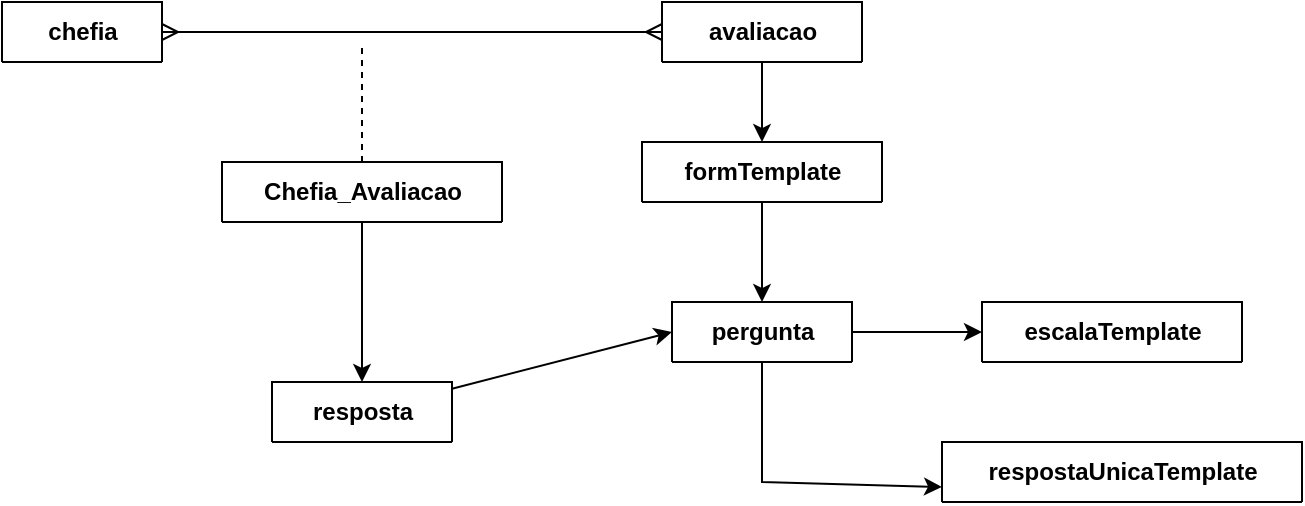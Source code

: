 <mxfile version="22.0.8" type="device">
  <diagram name="Página-1" id="l0MaO6-zE0X1qwOn6DyA">
    <mxGraphModel dx="2954" dy="1120" grid="1" gridSize="10" guides="1" tooltips="1" connect="1" arrows="1" fold="1" page="1" pageScale="1" pageWidth="827" pageHeight="1169" math="0" shadow="0">
      <root>
        <mxCell id="0" />
        <mxCell id="1" parent="0" />
        <mxCell id="XFgF9IN6A8LPwSM0cQhK-30" style="edgeStyle=orthogonalEdgeStyle;rounded=0;orthogonalLoop=1;jettySize=auto;html=1;exitX=1;exitY=0.5;exitDx=0;exitDy=0;entryX=0;entryY=0.5;entryDx=0;entryDy=0;endArrow=ERmany;endFill=0;startArrow=ERmany;startFill=0;" edge="1" parent="1" source="XFgF9IN6A8LPwSM0cQhK-1" target="XFgF9IN6A8LPwSM0cQhK-14">
          <mxGeometry relative="1" as="geometry" />
        </mxCell>
        <mxCell id="XFgF9IN6A8LPwSM0cQhK-1" value="chefia" style="shape=table;startSize=30;container=1;collapsible=1;childLayout=tableLayout;fixedRows=1;rowLines=0;fontStyle=1;align=center;resizeLast=1;html=1;" vertex="1" collapsed="1" parent="1">
          <mxGeometry x="160" y="60" width="80" height="30" as="geometry">
            <mxRectangle x="160" y="60" width="180" height="90" as="alternateBounds" />
          </mxGeometry>
        </mxCell>
        <mxCell id="XFgF9IN6A8LPwSM0cQhK-2" value="" style="shape=tableRow;horizontal=0;startSize=0;swimlaneHead=0;swimlaneBody=0;fillColor=none;collapsible=0;dropTarget=0;points=[[0,0.5],[1,0.5]];portConstraint=eastwest;top=0;left=0;right=0;bottom=1;" vertex="1" parent="XFgF9IN6A8LPwSM0cQhK-1">
          <mxGeometry y="30" width="180" height="30" as="geometry" />
        </mxCell>
        <mxCell id="XFgF9IN6A8LPwSM0cQhK-3" value="PK" style="shape=partialRectangle;connectable=0;fillColor=none;top=0;left=0;bottom=0;right=0;fontStyle=1;overflow=hidden;whiteSpace=wrap;html=1;" vertex="1" parent="XFgF9IN6A8LPwSM0cQhK-2">
          <mxGeometry width="30" height="30" as="geometry">
            <mxRectangle width="30" height="30" as="alternateBounds" />
          </mxGeometry>
        </mxCell>
        <mxCell id="XFgF9IN6A8LPwSM0cQhK-4" value="chefiaId" style="shape=partialRectangle;connectable=0;fillColor=none;top=0;left=0;bottom=0;right=0;align=left;spacingLeft=6;fontStyle=5;overflow=hidden;whiteSpace=wrap;html=1;" vertex="1" parent="XFgF9IN6A8LPwSM0cQhK-2">
          <mxGeometry x="30" width="150" height="30" as="geometry">
            <mxRectangle width="150" height="30" as="alternateBounds" />
          </mxGeometry>
        </mxCell>
        <mxCell id="XFgF9IN6A8LPwSM0cQhK-5" value="" style="shape=tableRow;horizontal=0;startSize=0;swimlaneHead=0;swimlaneBody=0;fillColor=none;collapsible=0;dropTarget=0;points=[[0,0.5],[1,0.5]];portConstraint=eastwest;top=0;left=0;right=0;bottom=0;" vertex="1" parent="XFgF9IN6A8LPwSM0cQhK-1">
          <mxGeometry y="60" width="180" height="30" as="geometry" />
        </mxCell>
        <mxCell id="XFgF9IN6A8LPwSM0cQhK-6" value="" style="shape=partialRectangle;connectable=0;fillColor=none;top=0;left=0;bottom=0;right=0;editable=1;overflow=hidden;whiteSpace=wrap;html=1;" vertex="1" parent="XFgF9IN6A8LPwSM0cQhK-5">
          <mxGeometry width="30" height="30" as="geometry">
            <mxRectangle width="30" height="30" as="alternateBounds" />
          </mxGeometry>
        </mxCell>
        <mxCell id="XFgF9IN6A8LPwSM0cQhK-7" value="titulo" style="shape=partialRectangle;connectable=0;fillColor=none;top=0;left=0;bottom=0;right=0;align=left;spacingLeft=6;overflow=hidden;whiteSpace=wrap;html=1;" vertex="1" parent="XFgF9IN6A8LPwSM0cQhK-5">
          <mxGeometry x="30" width="150" height="30" as="geometry">
            <mxRectangle width="150" height="30" as="alternateBounds" />
          </mxGeometry>
        </mxCell>
        <mxCell id="XFgF9IN6A8LPwSM0cQhK-234" style="edgeStyle=none;rounded=0;orthogonalLoop=1;jettySize=auto;html=1;entryX=0.5;entryY=0;entryDx=0;entryDy=0;" edge="1" parent="1" source="XFgF9IN6A8LPwSM0cQhK-14" target="XFgF9IN6A8LPwSM0cQhK-93">
          <mxGeometry relative="1" as="geometry" />
        </mxCell>
        <mxCell id="XFgF9IN6A8LPwSM0cQhK-14" value="avaliacao" style="shape=table;startSize=30;container=1;collapsible=1;childLayout=tableLayout;fixedRows=1;rowLines=0;fontStyle=1;align=center;resizeLast=1;html=1;" vertex="1" collapsed="1" parent="1">
          <mxGeometry x="490" y="60" width="100" height="30" as="geometry">
            <mxRectangle x="450" y="60" width="180" height="180" as="alternateBounds" />
          </mxGeometry>
        </mxCell>
        <mxCell id="XFgF9IN6A8LPwSM0cQhK-15" value="" style="shape=tableRow;horizontal=0;startSize=0;swimlaneHead=0;swimlaneBody=0;fillColor=none;collapsible=0;dropTarget=0;points=[[0,0.5],[1,0.5]];portConstraint=eastwest;top=0;left=0;right=0;bottom=1;" vertex="1" parent="XFgF9IN6A8LPwSM0cQhK-14">
          <mxGeometry y="30" width="180" height="30" as="geometry" />
        </mxCell>
        <mxCell id="XFgF9IN6A8LPwSM0cQhK-16" value="PK" style="shape=partialRectangle;connectable=0;fillColor=none;top=0;left=0;bottom=0;right=0;fontStyle=1;overflow=hidden;whiteSpace=wrap;html=1;" vertex="1" parent="XFgF9IN6A8LPwSM0cQhK-15">
          <mxGeometry width="30" height="30" as="geometry">
            <mxRectangle width="30" height="30" as="alternateBounds" />
          </mxGeometry>
        </mxCell>
        <mxCell id="XFgF9IN6A8LPwSM0cQhK-17" value="avaliacaoId" style="shape=partialRectangle;connectable=0;fillColor=none;top=0;left=0;bottom=0;right=0;align=left;spacingLeft=6;fontStyle=5;overflow=hidden;whiteSpace=wrap;html=1;" vertex="1" parent="XFgF9IN6A8LPwSM0cQhK-15">
          <mxGeometry x="30" width="150" height="30" as="geometry">
            <mxRectangle width="150" height="30" as="alternateBounds" />
          </mxGeometry>
        </mxCell>
        <mxCell id="XFgF9IN6A8LPwSM0cQhK-27" value="" style="shape=tableRow;horizontal=0;startSize=0;swimlaneHead=0;swimlaneBody=0;fillColor=none;collapsible=0;dropTarget=0;points=[[0,0.5],[1,0.5]];portConstraint=eastwest;top=0;left=0;right=0;bottom=0;" vertex="1" parent="XFgF9IN6A8LPwSM0cQhK-14">
          <mxGeometry y="60" width="180" height="30" as="geometry" />
        </mxCell>
        <mxCell id="XFgF9IN6A8LPwSM0cQhK-28" value="FK" style="shape=partialRectangle;connectable=0;fillColor=none;top=0;left=0;bottom=0;right=0;fontStyle=0;overflow=hidden;whiteSpace=wrap;html=1;" vertex="1" parent="XFgF9IN6A8LPwSM0cQhK-27">
          <mxGeometry width="30" height="30" as="geometry">
            <mxRectangle width="30" height="30" as="alternateBounds" />
          </mxGeometry>
        </mxCell>
        <mxCell id="XFgF9IN6A8LPwSM0cQhK-29" value="templateId" style="shape=partialRectangle;connectable=0;fillColor=none;top=0;left=0;bottom=0;right=0;align=left;spacingLeft=6;fontStyle=0;overflow=hidden;whiteSpace=wrap;html=1;" vertex="1" parent="XFgF9IN6A8LPwSM0cQhK-27">
          <mxGeometry x="30" width="150" height="30" as="geometry">
            <mxRectangle width="150" height="30" as="alternateBounds" />
          </mxGeometry>
        </mxCell>
        <mxCell id="XFgF9IN6A8LPwSM0cQhK-90" value="" style="shape=tableRow;horizontal=0;startSize=0;swimlaneHead=0;swimlaneBody=0;fillColor=none;collapsible=0;dropTarget=0;points=[[0,0.5],[1,0.5]];portConstraint=eastwest;top=0;left=0;right=0;bottom=0;" vertex="1" parent="XFgF9IN6A8LPwSM0cQhK-14">
          <mxGeometry y="90" width="180" height="30" as="geometry" />
        </mxCell>
        <mxCell id="XFgF9IN6A8LPwSM0cQhK-91" value="FK" style="shape=partialRectangle;connectable=0;fillColor=none;top=0;left=0;bottom=0;right=0;fontStyle=0;overflow=hidden;whiteSpace=wrap;html=1;" vertex="1" parent="XFgF9IN6A8LPwSM0cQhK-90">
          <mxGeometry width="30" height="30" as="geometry">
            <mxRectangle width="30" height="30" as="alternateBounds" />
          </mxGeometry>
        </mxCell>
        <mxCell id="XFgF9IN6A8LPwSM0cQhK-92" value="chefiaId" style="shape=partialRectangle;connectable=0;fillColor=none;top=0;left=0;bottom=0;right=0;align=left;spacingLeft=6;fontStyle=0;overflow=hidden;whiteSpace=wrap;html=1;" vertex="1" parent="XFgF9IN6A8LPwSM0cQhK-90">
          <mxGeometry x="30" width="150" height="30" as="geometry">
            <mxRectangle width="150" height="30" as="alternateBounds" />
          </mxGeometry>
        </mxCell>
        <mxCell id="XFgF9IN6A8LPwSM0cQhK-21" value="" style="shape=tableRow;horizontal=0;startSize=0;swimlaneHead=0;swimlaneBody=0;fillColor=none;collapsible=0;dropTarget=0;points=[[0,0.5],[1,0.5]];portConstraint=eastwest;top=0;left=0;right=0;bottom=0;" vertex="1" parent="XFgF9IN6A8LPwSM0cQhK-14">
          <mxGeometry y="120" width="180" height="30" as="geometry" />
        </mxCell>
        <mxCell id="XFgF9IN6A8LPwSM0cQhK-22" value="" style="shape=partialRectangle;connectable=0;fillColor=none;top=0;left=0;bottom=0;right=0;editable=1;overflow=hidden;whiteSpace=wrap;html=1;" vertex="1" parent="XFgF9IN6A8LPwSM0cQhK-21">
          <mxGeometry width="30" height="30" as="geometry">
            <mxRectangle width="30" height="30" as="alternateBounds" />
          </mxGeometry>
        </mxCell>
        <mxCell id="XFgF9IN6A8LPwSM0cQhK-23" value="data_inicio (null)" style="shape=partialRectangle;connectable=0;fillColor=none;top=0;left=0;bottom=0;right=0;align=left;spacingLeft=6;overflow=hidden;whiteSpace=wrap;html=1;" vertex="1" parent="XFgF9IN6A8LPwSM0cQhK-21">
          <mxGeometry x="30" width="150" height="30" as="geometry">
            <mxRectangle width="150" height="30" as="alternateBounds" />
          </mxGeometry>
        </mxCell>
        <mxCell id="XFgF9IN6A8LPwSM0cQhK-24" value="" style="shape=tableRow;horizontal=0;startSize=0;swimlaneHead=0;swimlaneBody=0;fillColor=none;collapsible=0;dropTarget=0;points=[[0,0.5],[1,0.5]];portConstraint=eastwest;top=0;left=0;right=0;bottom=0;" vertex="1" parent="XFgF9IN6A8LPwSM0cQhK-14">
          <mxGeometry y="150" width="180" height="30" as="geometry" />
        </mxCell>
        <mxCell id="XFgF9IN6A8LPwSM0cQhK-25" value="" style="shape=partialRectangle;connectable=0;fillColor=none;top=0;left=0;bottom=0;right=0;editable=1;overflow=hidden;whiteSpace=wrap;html=1;" vertex="1" parent="XFgF9IN6A8LPwSM0cQhK-24">
          <mxGeometry width="30" height="30" as="geometry">
            <mxRectangle width="30" height="30" as="alternateBounds" />
          </mxGeometry>
        </mxCell>
        <mxCell id="XFgF9IN6A8LPwSM0cQhK-26" value="data_fim (null)" style="shape=partialRectangle;connectable=0;fillColor=none;top=0;left=0;bottom=0;right=0;align=left;spacingLeft=6;overflow=hidden;whiteSpace=wrap;html=1;" vertex="1" parent="XFgF9IN6A8LPwSM0cQhK-24">
          <mxGeometry x="30" width="150" height="30" as="geometry">
            <mxRectangle width="150" height="30" as="alternateBounds" />
          </mxGeometry>
        </mxCell>
        <mxCell id="XFgF9IN6A8LPwSM0cQhK-236" style="edgeStyle=none;rounded=0;orthogonalLoop=1;jettySize=auto;html=1;entryX=0;entryY=0.5;entryDx=0;entryDy=0;" edge="1" parent="1" source="XFgF9IN6A8LPwSM0cQhK-60" target="XFgF9IN6A8LPwSM0cQhK-74">
          <mxGeometry relative="1" as="geometry" />
        </mxCell>
        <mxCell id="XFgF9IN6A8LPwSM0cQhK-60" value="resposta" style="shape=table;startSize=30;container=1;collapsible=1;childLayout=tableLayout;fixedRows=1;rowLines=0;fontStyle=1;align=center;resizeLast=1;html=1;" vertex="1" collapsed="1" parent="1">
          <mxGeometry x="295" y="250" width="90" height="30" as="geometry">
            <mxRectangle x="295" y="250" width="180" height="210" as="alternateBounds" />
          </mxGeometry>
        </mxCell>
        <mxCell id="XFgF9IN6A8LPwSM0cQhK-61" value="" style="shape=tableRow;horizontal=0;startSize=0;swimlaneHead=0;swimlaneBody=0;fillColor=none;collapsible=0;dropTarget=0;points=[[0,0.5],[1,0.5]];portConstraint=eastwest;top=0;left=0;right=0;bottom=1;" vertex="1" parent="XFgF9IN6A8LPwSM0cQhK-60">
          <mxGeometry y="30" width="180" height="30" as="geometry" />
        </mxCell>
        <mxCell id="XFgF9IN6A8LPwSM0cQhK-62" value="PK" style="shape=partialRectangle;connectable=0;fillColor=none;top=0;left=0;bottom=0;right=0;fontStyle=1;overflow=hidden;whiteSpace=wrap;html=1;" vertex="1" parent="XFgF9IN6A8LPwSM0cQhK-61">
          <mxGeometry width="30" height="30" as="geometry">
            <mxRectangle width="30" height="30" as="alternateBounds" />
          </mxGeometry>
        </mxCell>
        <mxCell id="XFgF9IN6A8LPwSM0cQhK-63" value="respostaId" style="shape=partialRectangle;connectable=0;fillColor=none;top=0;left=0;bottom=0;right=0;align=left;spacingLeft=6;fontStyle=5;overflow=hidden;whiteSpace=wrap;html=1;" vertex="1" parent="XFgF9IN6A8LPwSM0cQhK-61">
          <mxGeometry x="30" width="150" height="30" as="geometry">
            <mxRectangle width="150" height="30" as="alternateBounds" />
          </mxGeometry>
        </mxCell>
        <mxCell id="XFgF9IN6A8LPwSM0cQhK-64" value="" style="shape=tableRow;horizontal=0;startSize=0;swimlaneHead=0;swimlaneBody=0;fillColor=none;collapsible=0;dropTarget=0;points=[[0,0.5],[1,0.5]];portConstraint=eastwest;top=0;left=0;right=0;bottom=0;" vertex="1" parent="XFgF9IN6A8LPwSM0cQhK-60">
          <mxGeometry y="60" width="180" height="30" as="geometry" />
        </mxCell>
        <mxCell id="XFgF9IN6A8LPwSM0cQhK-65" value="" style="shape=partialRectangle;connectable=0;fillColor=none;top=0;left=0;bottom=0;right=0;editable=1;overflow=hidden;whiteSpace=wrap;html=1;" vertex="1" parent="XFgF9IN6A8LPwSM0cQhK-64">
          <mxGeometry width="30" height="30" as="geometry">
            <mxRectangle width="30" height="30" as="alternateBounds" />
          </mxGeometry>
        </mxCell>
        <mxCell id="XFgF9IN6A8LPwSM0cQhK-66" value="perguntaId" style="shape=partialRectangle;connectable=0;fillColor=none;top=0;left=0;bottom=0;right=0;align=left;spacingLeft=6;overflow=hidden;whiteSpace=wrap;html=1;" vertex="1" parent="XFgF9IN6A8LPwSM0cQhK-64">
          <mxGeometry x="30" width="150" height="30" as="geometry">
            <mxRectangle width="150" height="30" as="alternateBounds" />
          </mxGeometry>
        </mxCell>
        <mxCell id="XFgF9IN6A8LPwSM0cQhK-67" value="" style="shape=tableRow;horizontal=0;startSize=0;swimlaneHead=0;swimlaneBody=0;fillColor=none;collapsible=0;dropTarget=0;points=[[0,0.5],[1,0.5]];portConstraint=eastwest;top=0;left=0;right=0;bottom=0;" vertex="1" parent="XFgF9IN6A8LPwSM0cQhK-60">
          <mxGeometry y="90" width="180" height="30" as="geometry" />
        </mxCell>
        <mxCell id="XFgF9IN6A8LPwSM0cQhK-68" value="" style="shape=partialRectangle;connectable=0;fillColor=none;top=0;left=0;bottom=0;right=0;editable=1;overflow=hidden;whiteSpace=wrap;html=1;" vertex="1" parent="XFgF9IN6A8LPwSM0cQhK-67">
          <mxGeometry width="30" height="30" as="geometry">
            <mxRectangle width="30" height="30" as="alternateBounds" />
          </mxGeometry>
        </mxCell>
        <mxCell id="XFgF9IN6A8LPwSM0cQhK-69" value="chefiaAvaliacaoId" style="shape=partialRectangle;connectable=0;fillColor=none;top=0;left=0;bottom=0;right=0;align=left;spacingLeft=6;overflow=hidden;whiteSpace=wrap;html=1;" vertex="1" parent="XFgF9IN6A8LPwSM0cQhK-67">
          <mxGeometry x="30" width="150" height="30" as="geometry">
            <mxRectangle width="150" height="30" as="alternateBounds" />
          </mxGeometry>
        </mxCell>
        <mxCell id="XFgF9IN6A8LPwSM0cQhK-108" value="" style="shape=tableRow;horizontal=0;startSize=0;swimlaneHead=0;swimlaneBody=0;fillColor=none;collapsible=0;dropTarget=0;points=[[0,0.5],[1,0.5]];portConstraint=eastwest;top=0;left=0;right=0;bottom=0;" vertex="1" parent="XFgF9IN6A8LPwSM0cQhK-60">
          <mxGeometry y="120" width="180" height="30" as="geometry" />
        </mxCell>
        <mxCell id="XFgF9IN6A8LPwSM0cQhK-109" value="" style="shape=partialRectangle;connectable=0;fillColor=none;top=0;left=0;bottom=0;right=0;editable=1;overflow=hidden;" vertex="1" parent="XFgF9IN6A8LPwSM0cQhK-108">
          <mxGeometry width="30" height="30" as="geometry">
            <mxRectangle width="30" height="30" as="alternateBounds" />
          </mxGeometry>
        </mxCell>
        <mxCell id="XFgF9IN6A8LPwSM0cQhK-110" value="texto (null)" style="shape=partialRectangle;connectable=0;fillColor=none;top=0;left=0;bottom=0;right=0;align=left;spacingLeft=6;overflow=hidden;" vertex="1" parent="XFgF9IN6A8LPwSM0cQhK-108">
          <mxGeometry x="30" width="150" height="30" as="geometry">
            <mxRectangle width="150" height="30" as="alternateBounds" />
          </mxGeometry>
        </mxCell>
        <mxCell id="XFgF9IN6A8LPwSM0cQhK-111" value="" style="shape=tableRow;horizontal=0;startSize=0;swimlaneHead=0;swimlaneBody=0;fillColor=none;collapsible=0;dropTarget=0;points=[[0,0.5],[1,0.5]];portConstraint=eastwest;top=0;left=0;right=0;bottom=0;" vertex="1" parent="XFgF9IN6A8LPwSM0cQhK-60">
          <mxGeometry y="150" width="180" height="30" as="geometry" />
        </mxCell>
        <mxCell id="XFgF9IN6A8LPwSM0cQhK-112" value="" style="shape=partialRectangle;connectable=0;fillColor=none;top=0;left=0;bottom=0;right=0;editable=1;overflow=hidden;" vertex="1" parent="XFgF9IN6A8LPwSM0cQhK-111">
          <mxGeometry width="30" height="30" as="geometry">
            <mxRectangle width="30" height="30" as="alternateBounds" />
          </mxGeometry>
        </mxCell>
        <mxCell id="XFgF9IN6A8LPwSM0cQhK-113" value="classificacao (null)" style="shape=partialRectangle;connectable=0;fillColor=none;top=0;left=0;bottom=0;right=0;align=left;spacingLeft=6;overflow=hidden;" vertex="1" parent="XFgF9IN6A8LPwSM0cQhK-111">
          <mxGeometry x="30" width="150" height="30" as="geometry">
            <mxRectangle width="150" height="30" as="alternateBounds" />
          </mxGeometry>
        </mxCell>
        <mxCell id="XFgF9IN6A8LPwSM0cQhK-70" value="" style="shape=tableRow;horizontal=0;startSize=0;swimlaneHead=0;swimlaneBody=0;fillColor=none;collapsible=0;dropTarget=0;points=[[0,0.5],[1,0.5]];portConstraint=eastwest;top=0;left=0;right=0;bottom=0;" vertex="1" parent="XFgF9IN6A8LPwSM0cQhK-60">
          <mxGeometry y="180" width="180" height="30" as="geometry" />
        </mxCell>
        <mxCell id="XFgF9IN6A8LPwSM0cQhK-71" value="" style="shape=partialRectangle;connectable=0;fillColor=none;top=0;left=0;bottom=0;right=0;editable=1;overflow=hidden;whiteSpace=wrap;html=1;" vertex="1" parent="XFgF9IN6A8LPwSM0cQhK-70">
          <mxGeometry width="30" height="30" as="geometry">
            <mxRectangle width="30" height="30" as="alternateBounds" />
          </mxGeometry>
        </mxCell>
        <mxCell id="XFgF9IN6A8LPwSM0cQhK-72" value="escolhaUnica (null)" style="shape=partialRectangle;connectable=0;fillColor=none;top=0;left=0;bottom=0;right=0;align=left;spacingLeft=6;overflow=hidden;whiteSpace=wrap;html=1;" vertex="1" parent="XFgF9IN6A8LPwSM0cQhK-70">
          <mxGeometry x="30" width="150" height="30" as="geometry">
            <mxRectangle width="150" height="30" as="alternateBounds" />
          </mxGeometry>
        </mxCell>
        <mxCell id="XFgF9IN6A8LPwSM0cQhK-232" style="edgeStyle=none;rounded=0;orthogonalLoop=1;jettySize=auto;html=1;entryX=0;entryY=0.5;entryDx=0;entryDy=0;" edge="1" parent="1" source="XFgF9IN6A8LPwSM0cQhK-74" target="XFgF9IN6A8LPwSM0cQhK-192">
          <mxGeometry relative="1" as="geometry" />
        </mxCell>
        <mxCell id="XFgF9IN6A8LPwSM0cQhK-235" style="edgeStyle=none;rounded=0;orthogonalLoop=1;jettySize=auto;html=1;entryX=0;entryY=0.75;entryDx=0;entryDy=0;" edge="1" parent="1" source="XFgF9IN6A8LPwSM0cQhK-74" target="XFgF9IN6A8LPwSM0cQhK-208">
          <mxGeometry relative="1" as="geometry">
            <Array as="points">
              <mxPoint x="540" y="300" />
            </Array>
          </mxGeometry>
        </mxCell>
        <mxCell id="XFgF9IN6A8LPwSM0cQhK-74" value="pergunta" style="shape=table;startSize=30;container=1;collapsible=1;childLayout=tableLayout;fixedRows=1;rowLines=0;fontStyle=1;align=center;resizeLast=1;html=1;" vertex="1" collapsed="1" parent="1">
          <mxGeometry x="495" y="210" width="90" height="30" as="geometry">
            <mxRectangle x="1080" y="150" width="210" height="360" as="alternateBounds" />
          </mxGeometry>
        </mxCell>
        <mxCell id="XFgF9IN6A8LPwSM0cQhK-75" value="" style="shape=tableRow;horizontal=0;startSize=0;swimlaneHead=0;swimlaneBody=0;fillColor=none;collapsible=0;dropTarget=0;points=[[0,0.5],[1,0.5]];portConstraint=eastwest;top=0;left=0;right=0;bottom=1;" vertex="1" parent="XFgF9IN6A8LPwSM0cQhK-74">
          <mxGeometry y="30" width="210" height="30" as="geometry" />
        </mxCell>
        <mxCell id="XFgF9IN6A8LPwSM0cQhK-76" value="PK" style="shape=partialRectangle;connectable=0;fillColor=none;top=0;left=0;bottom=0;right=0;fontStyle=1;overflow=hidden;whiteSpace=wrap;html=1;" vertex="1" parent="XFgF9IN6A8LPwSM0cQhK-75">
          <mxGeometry width="30" height="30" as="geometry">
            <mxRectangle width="30" height="30" as="alternateBounds" />
          </mxGeometry>
        </mxCell>
        <mxCell id="XFgF9IN6A8LPwSM0cQhK-77" value="perguntaId" style="shape=partialRectangle;connectable=0;fillColor=none;top=0;left=0;bottom=0;right=0;align=left;spacingLeft=6;fontStyle=5;overflow=hidden;whiteSpace=wrap;html=1;" vertex="1" parent="XFgF9IN6A8LPwSM0cQhK-75">
          <mxGeometry x="30" width="180" height="30" as="geometry">
            <mxRectangle width="180" height="30" as="alternateBounds" />
          </mxGeometry>
        </mxCell>
        <mxCell id="XFgF9IN6A8LPwSM0cQhK-87" value="" style="shape=tableRow;horizontal=0;startSize=0;swimlaneHead=0;swimlaneBody=0;fillColor=none;collapsible=0;dropTarget=0;points=[[0,0.5],[1,0.5]];portConstraint=eastwest;top=0;left=0;right=0;bottom=0;" vertex="1" parent="XFgF9IN6A8LPwSM0cQhK-74">
          <mxGeometry y="60" width="210" height="30" as="geometry" />
        </mxCell>
        <mxCell id="XFgF9IN6A8LPwSM0cQhK-88" value="FK" style="shape=partialRectangle;connectable=0;fillColor=none;top=0;left=0;bottom=0;right=0;fontStyle=0;overflow=hidden;whiteSpace=wrap;html=1;" vertex="1" parent="XFgF9IN6A8LPwSM0cQhK-87">
          <mxGeometry width="30" height="30" as="geometry">
            <mxRectangle width="30" height="30" as="alternateBounds" />
          </mxGeometry>
        </mxCell>
        <mxCell id="XFgF9IN6A8LPwSM0cQhK-89" value="formTemplateId" style="shape=partialRectangle;connectable=0;fillColor=none;top=0;left=0;bottom=0;right=0;align=left;spacingLeft=6;fontStyle=0;overflow=hidden;whiteSpace=wrap;html=1;" vertex="1" parent="XFgF9IN6A8LPwSM0cQhK-87">
          <mxGeometry x="30" width="180" height="30" as="geometry">
            <mxRectangle width="180" height="30" as="alternateBounds" />
          </mxGeometry>
        </mxCell>
        <mxCell id="XFgF9IN6A8LPwSM0cQhK-81" value="" style="shape=tableRow;horizontal=0;startSize=0;swimlaneHead=0;swimlaneBody=0;fillColor=none;collapsible=0;dropTarget=0;points=[[0,0.5],[1,0.5]];portConstraint=eastwest;top=0;left=0;right=0;bottom=0;" vertex="1" parent="XFgF9IN6A8LPwSM0cQhK-74">
          <mxGeometry y="90" width="210" height="30" as="geometry" />
        </mxCell>
        <mxCell id="XFgF9IN6A8LPwSM0cQhK-82" value="" style="shape=partialRectangle;connectable=0;fillColor=none;top=0;left=0;bottom=0;right=0;editable=1;overflow=hidden;whiteSpace=wrap;html=1;" vertex="1" parent="XFgF9IN6A8LPwSM0cQhK-81">
          <mxGeometry width="30" height="30" as="geometry">
            <mxRectangle width="30" height="30" as="alternateBounds" />
          </mxGeometry>
        </mxCell>
        <mxCell id="XFgF9IN6A8LPwSM0cQhK-83" value="descricaoPt" style="shape=partialRectangle;connectable=0;fillColor=none;top=0;left=0;bottom=0;right=0;align=left;spacingLeft=6;overflow=hidden;whiteSpace=wrap;html=1;" vertex="1" parent="XFgF9IN6A8LPwSM0cQhK-81">
          <mxGeometry x="30" width="180" height="30" as="geometry">
            <mxRectangle width="180" height="30" as="alternateBounds" />
          </mxGeometry>
        </mxCell>
        <mxCell id="XFgF9IN6A8LPwSM0cQhK-118" value="" style="shape=tableRow;horizontal=0;startSize=0;swimlaneHead=0;swimlaneBody=0;fillColor=none;collapsible=0;dropTarget=0;points=[[0,0.5],[1,0.5]];portConstraint=eastwest;top=0;left=0;right=0;bottom=0;" vertex="1" parent="XFgF9IN6A8LPwSM0cQhK-74">
          <mxGeometry y="120" width="210" height="30" as="geometry" />
        </mxCell>
        <mxCell id="XFgF9IN6A8LPwSM0cQhK-119" value="" style="shape=partialRectangle;connectable=0;fillColor=none;top=0;left=0;bottom=0;right=0;editable=1;overflow=hidden;" vertex="1" parent="XFgF9IN6A8LPwSM0cQhK-118">
          <mxGeometry width="30" height="30" as="geometry">
            <mxRectangle width="30" height="30" as="alternateBounds" />
          </mxGeometry>
        </mxCell>
        <mxCell id="XFgF9IN6A8LPwSM0cQhK-120" value="descricaoPl" style="shape=partialRectangle;connectable=0;fillColor=none;top=0;left=0;bottom=0;right=0;align=left;spacingLeft=6;overflow=hidden;" vertex="1" parent="XFgF9IN6A8LPwSM0cQhK-118">
          <mxGeometry x="30" width="180" height="30" as="geometry">
            <mxRectangle width="180" height="30" as="alternateBounds" />
          </mxGeometry>
        </mxCell>
        <mxCell id="XFgF9IN6A8LPwSM0cQhK-124" value="" style="shape=tableRow;horizontal=0;startSize=0;swimlaneHead=0;swimlaneBody=0;fillColor=none;collapsible=0;dropTarget=0;points=[[0,0.5],[1,0.5]];portConstraint=eastwest;top=0;left=0;right=0;bottom=0;" vertex="1" parent="XFgF9IN6A8LPwSM0cQhK-74">
          <mxGeometry y="150" width="210" height="30" as="geometry" />
        </mxCell>
        <mxCell id="XFgF9IN6A8LPwSM0cQhK-125" value="" style="shape=partialRectangle;connectable=0;fillColor=none;top=0;left=0;bottom=0;right=0;editable=1;overflow=hidden;" vertex="1" parent="XFgF9IN6A8LPwSM0cQhK-124">
          <mxGeometry width="30" height="30" as="geometry">
            <mxRectangle width="30" height="30" as="alternateBounds" />
          </mxGeometry>
        </mxCell>
        <mxCell id="XFgF9IN6A8LPwSM0cQhK-126" value="descricaoEs" style="shape=partialRectangle;connectable=0;fillColor=none;top=0;left=0;bottom=0;right=0;align=left;spacingLeft=6;overflow=hidden;" vertex="1" parent="XFgF9IN6A8LPwSM0cQhK-124">
          <mxGeometry x="30" width="180" height="30" as="geometry">
            <mxRectangle width="180" height="30" as="alternateBounds" />
          </mxGeometry>
        </mxCell>
        <mxCell id="XFgF9IN6A8LPwSM0cQhK-121" value="" style="shape=tableRow;horizontal=0;startSize=0;swimlaneHead=0;swimlaneBody=0;fillColor=none;collapsible=0;dropTarget=0;points=[[0,0.5],[1,0.5]];portConstraint=eastwest;top=0;left=0;right=0;bottom=0;" vertex="1" parent="XFgF9IN6A8LPwSM0cQhK-74">
          <mxGeometry y="180" width="210" height="30" as="geometry" />
        </mxCell>
        <mxCell id="XFgF9IN6A8LPwSM0cQhK-122" value="" style="shape=partialRectangle;connectable=0;fillColor=none;top=0;left=0;bottom=0;right=0;editable=1;overflow=hidden;" vertex="1" parent="XFgF9IN6A8LPwSM0cQhK-121">
          <mxGeometry width="30" height="30" as="geometry">
            <mxRectangle width="30" height="30" as="alternateBounds" />
          </mxGeometry>
        </mxCell>
        <mxCell id="XFgF9IN6A8LPwSM0cQhK-123" value="descricaoEn" style="shape=partialRectangle;connectable=0;fillColor=none;top=0;left=0;bottom=0;right=0;align=left;spacingLeft=6;overflow=hidden;" vertex="1" parent="XFgF9IN6A8LPwSM0cQhK-121">
          <mxGeometry x="30" width="180" height="30" as="geometry">
            <mxRectangle width="180" height="30" as="alternateBounds" />
          </mxGeometry>
        </mxCell>
        <mxCell id="XFgF9IN6A8LPwSM0cQhK-127" value="" style="shape=tableRow;horizontal=0;startSize=0;swimlaneHead=0;swimlaneBody=0;fillColor=none;collapsible=0;dropTarget=0;points=[[0,0.5],[1,0.5]];portConstraint=eastwest;top=0;left=0;right=0;bottom=0;" vertex="1" parent="XFgF9IN6A8LPwSM0cQhK-74">
          <mxGeometry y="210" width="210" height="30" as="geometry" />
        </mxCell>
        <mxCell id="XFgF9IN6A8LPwSM0cQhK-128" value="" style="shape=partialRectangle;connectable=0;fillColor=none;top=0;left=0;bottom=0;right=0;editable=1;overflow=hidden;" vertex="1" parent="XFgF9IN6A8LPwSM0cQhK-127">
          <mxGeometry width="30" height="30" as="geometry">
            <mxRectangle width="30" height="30" as="alternateBounds" />
          </mxGeometry>
        </mxCell>
        <mxCell id="XFgF9IN6A8LPwSM0cQhK-129" value="descricaoFr" style="shape=partialRectangle;connectable=0;fillColor=none;top=0;left=0;bottom=0;right=0;align=left;spacingLeft=6;overflow=hidden;" vertex="1" parent="XFgF9IN6A8LPwSM0cQhK-127">
          <mxGeometry x="30" width="180" height="30" as="geometry">
            <mxRectangle width="180" height="30" as="alternateBounds" />
          </mxGeometry>
        </mxCell>
        <mxCell id="XFgF9IN6A8LPwSM0cQhK-166" value="" style="shape=tableRow;horizontal=0;startSize=0;swimlaneHead=0;swimlaneBody=0;fillColor=none;collapsible=0;dropTarget=0;points=[[0,0.5],[1,0.5]];portConstraint=eastwest;top=0;left=0;right=0;bottom=0;" vertex="1" parent="XFgF9IN6A8LPwSM0cQhK-74">
          <mxGeometry y="240" width="210" height="30" as="geometry" />
        </mxCell>
        <mxCell id="XFgF9IN6A8LPwSM0cQhK-167" value="FK" style="shape=partialRectangle;connectable=0;fillColor=none;top=0;left=0;bottom=0;right=0;editable=1;overflow=hidden;" vertex="1" parent="XFgF9IN6A8LPwSM0cQhK-166">
          <mxGeometry width="30" height="30" as="geometry">
            <mxRectangle width="30" height="30" as="alternateBounds" />
          </mxGeometry>
        </mxCell>
        <mxCell id="XFgF9IN6A8LPwSM0cQhK-168" value="escalaTemplateId (null)" style="shape=partialRectangle;connectable=0;fillColor=none;top=0;left=0;bottom=0;right=0;align=left;spacingLeft=6;overflow=hidden;" vertex="1" parent="XFgF9IN6A8LPwSM0cQhK-166">
          <mxGeometry x="30" width="180" height="30" as="geometry">
            <mxRectangle width="180" height="30" as="alternateBounds" />
          </mxGeometry>
        </mxCell>
        <mxCell id="XFgF9IN6A8LPwSM0cQhK-163" value="" style="shape=tableRow;horizontal=0;startSize=0;swimlaneHead=0;swimlaneBody=0;fillColor=none;collapsible=0;dropTarget=0;points=[[0,0.5],[1,0.5]];portConstraint=eastwest;top=0;left=0;right=0;bottom=0;" vertex="1" parent="XFgF9IN6A8LPwSM0cQhK-74">
          <mxGeometry y="270" width="210" height="30" as="geometry" />
        </mxCell>
        <mxCell id="XFgF9IN6A8LPwSM0cQhK-164" value="FK" style="shape=partialRectangle;connectable=0;fillColor=none;top=0;left=0;bottom=0;right=0;editable=1;overflow=hidden;" vertex="1" parent="XFgF9IN6A8LPwSM0cQhK-163">
          <mxGeometry width="30" height="30" as="geometry">
            <mxRectangle width="30" height="30" as="alternateBounds" />
          </mxGeometry>
        </mxCell>
        <mxCell id="XFgF9IN6A8LPwSM0cQhK-165" value="respostaUnicaTemplateId (null)" style="shape=partialRectangle;connectable=0;fillColor=none;top=0;left=0;bottom=0;right=0;align=left;spacingLeft=6;overflow=hidden;" vertex="1" parent="XFgF9IN6A8LPwSM0cQhK-163">
          <mxGeometry x="30" width="180" height="30" as="geometry">
            <mxRectangle width="180" height="30" as="alternateBounds" />
          </mxGeometry>
        </mxCell>
        <mxCell id="XFgF9IN6A8LPwSM0cQhK-160" value="" style="shape=tableRow;horizontal=0;startSize=0;swimlaneHead=0;swimlaneBody=0;fillColor=none;collapsible=0;dropTarget=0;points=[[0,0.5],[1,0.5]];portConstraint=eastwest;top=0;left=0;right=0;bottom=0;" vertex="1" parent="XFgF9IN6A8LPwSM0cQhK-74">
          <mxGeometry y="300" width="210" height="30" as="geometry" />
        </mxCell>
        <mxCell id="XFgF9IN6A8LPwSM0cQhK-161" value="" style="shape=partialRectangle;connectable=0;fillColor=none;top=0;left=0;bottom=0;right=0;editable=1;overflow=hidden;" vertex="1" parent="XFgF9IN6A8LPwSM0cQhK-160">
          <mxGeometry width="30" height="30" as="geometry">
            <mxRectangle width="30" height="30" as="alternateBounds" />
          </mxGeometry>
        </mxCell>
        <mxCell id="XFgF9IN6A8LPwSM0cQhK-162" value="obrigatorio" style="shape=partialRectangle;connectable=0;fillColor=none;top=0;left=0;bottom=0;right=0;align=left;spacingLeft=6;overflow=hidden;" vertex="1" parent="XFgF9IN6A8LPwSM0cQhK-160">
          <mxGeometry x="30" width="180" height="30" as="geometry">
            <mxRectangle width="180" height="30" as="alternateBounds" />
          </mxGeometry>
        </mxCell>
        <mxCell id="XFgF9IN6A8LPwSM0cQhK-84" value="" style="shape=tableRow;horizontal=0;startSize=0;swimlaneHead=0;swimlaneBody=0;fillColor=none;collapsible=0;dropTarget=0;points=[[0,0.5],[1,0.5]];portConstraint=eastwest;top=0;left=0;right=0;bottom=0;" vertex="1" parent="XFgF9IN6A8LPwSM0cQhK-74">
          <mxGeometry y="330" width="210" height="30" as="geometry" />
        </mxCell>
        <mxCell id="XFgF9IN6A8LPwSM0cQhK-85" value="" style="shape=partialRectangle;connectable=0;fillColor=none;top=0;left=0;bottom=0;right=0;editable=1;overflow=hidden;whiteSpace=wrap;html=1;" vertex="1" parent="XFgF9IN6A8LPwSM0cQhK-84">
          <mxGeometry width="30" height="30" as="geometry">
            <mxRectangle width="30" height="30" as="alternateBounds" />
          </mxGeometry>
        </mxCell>
        <mxCell id="XFgF9IN6A8LPwSM0cQhK-86" value="tipo" style="shape=partialRectangle;connectable=0;fillColor=none;top=0;left=0;bottom=0;right=0;align=left;spacingLeft=6;overflow=hidden;whiteSpace=wrap;html=1;" vertex="1" parent="XFgF9IN6A8LPwSM0cQhK-84">
          <mxGeometry x="30" width="180" height="30" as="geometry">
            <mxRectangle width="180" height="30" as="alternateBounds" />
          </mxGeometry>
        </mxCell>
        <mxCell id="XFgF9IN6A8LPwSM0cQhK-233" style="edgeStyle=none;rounded=0;orthogonalLoop=1;jettySize=auto;html=1;entryX=0.5;entryY=0;entryDx=0;entryDy=0;" edge="1" parent="1" source="XFgF9IN6A8LPwSM0cQhK-93" target="XFgF9IN6A8LPwSM0cQhK-74">
          <mxGeometry relative="1" as="geometry" />
        </mxCell>
        <mxCell id="XFgF9IN6A8LPwSM0cQhK-93" value="formTemplate" style="shape=table;startSize=30;container=1;collapsible=1;childLayout=tableLayout;fixedRows=1;rowLines=0;fontStyle=1;align=center;resizeLast=1;html=1;" vertex="1" collapsed="1" parent="1">
          <mxGeometry x="480" y="130" width="120" height="30" as="geometry">
            <mxRectangle x="480" y="130" width="180" height="180" as="alternateBounds" />
          </mxGeometry>
        </mxCell>
        <mxCell id="XFgF9IN6A8LPwSM0cQhK-94" value="" style="shape=tableRow;horizontal=0;startSize=0;swimlaneHead=0;swimlaneBody=0;fillColor=none;collapsible=0;dropTarget=0;points=[[0,0.5],[1,0.5]];portConstraint=eastwest;top=0;left=0;right=0;bottom=1;" vertex="1" parent="XFgF9IN6A8LPwSM0cQhK-93">
          <mxGeometry y="30" width="180" height="30" as="geometry" />
        </mxCell>
        <mxCell id="XFgF9IN6A8LPwSM0cQhK-95" value="PK" style="shape=partialRectangle;connectable=0;fillColor=none;top=0;left=0;bottom=0;right=0;fontStyle=1;overflow=hidden;whiteSpace=wrap;html=1;" vertex="1" parent="XFgF9IN6A8LPwSM0cQhK-94">
          <mxGeometry width="30" height="30" as="geometry">
            <mxRectangle width="30" height="30" as="alternateBounds" />
          </mxGeometry>
        </mxCell>
        <mxCell id="XFgF9IN6A8LPwSM0cQhK-96" value="formTemplateId" style="shape=partialRectangle;connectable=0;fillColor=none;top=0;left=0;bottom=0;right=0;align=left;spacingLeft=6;fontStyle=5;overflow=hidden;whiteSpace=wrap;html=1;" vertex="1" parent="XFgF9IN6A8LPwSM0cQhK-94">
          <mxGeometry x="30" width="150" height="30" as="geometry">
            <mxRectangle width="150" height="30" as="alternateBounds" />
          </mxGeometry>
        </mxCell>
        <mxCell id="XFgF9IN6A8LPwSM0cQhK-97" value="" style="shape=tableRow;horizontal=0;startSize=0;swimlaneHead=0;swimlaneBody=0;fillColor=none;collapsible=0;dropTarget=0;points=[[0,0.5],[1,0.5]];portConstraint=eastwest;top=0;left=0;right=0;bottom=0;" vertex="1" parent="XFgF9IN6A8LPwSM0cQhK-93">
          <mxGeometry y="60" width="180" height="30" as="geometry" />
        </mxCell>
        <mxCell id="XFgF9IN6A8LPwSM0cQhK-98" value="" style="shape=partialRectangle;connectable=0;fillColor=none;top=0;left=0;bottom=0;right=0;editable=1;overflow=hidden;whiteSpace=wrap;html=1;" vertex="1" parent="XFgF9IN6A8LPwSM0cQhK-97">
          <mxGeometry width="30" height="30" as="geometry">
            <mxRectangle width="30" height="30" as="alternateBounds" />
          </mxGeometry>
        </mxCell>
        <mxCell id="XFgF9IN6A8LPwSM0cQhK-99" value="titulo" style="shape=partialRectangle;connectable=0;fillColor=none;top=0;left=0;bottom=0;right=0;align=left;spacingLeft=6;overflow=hidden;whiteSpace=wrap;html=1;" vertex="1" parent="XFgF9IN6A8LPwSM0cQhK-97">
          <mxGeometry x="30" width="150" height="30" as="geometry">
            <mxRectangle width="150" height="30" as="alternateBounds" />
          </mxGeometry>
        </mxCell>
        <mxCell id="XFgF9IN6A8LPwSM0cQhK-185" value="" style="shape=tableRow;horizontal=0;startSize=0;swimlaneHead=0;swimlaneBody=0;fillColor=none;collapsible=0;dropTarget=0;points=[[0,0.5],[1,0.5]];portConstraint=eastwest;top=0;left=0;right=0;bottom=0;" vertex="1" parent="XFgF9IN6A8LPwSM0cQhK-93">
          <mxGeometry y="90" width="180" height="30" as="geometry" />
        </mxCell>
        <mxCell id="XFgF9IN6A8LPwSM0cQhK-186" value="" style="shape=partialRectangle;connectable=0;fillColor=none;top=0;left=0;bottom=0;right=0;editable=1;overflow=hidden;" vertex="1" parent="XFgF9IN6A8LPwSM0cQhK-185">
          <mxGeometry width="30" height="30" as="geometry">
            <mxRectangle width="30" height="30" as="alternateBounds" />
          </mxGeometry>
        </mxCell>
        <mxCell id="XFgF9IN6A8LPwSM0cQhK-187" value="data_criacao" style="shape=partialRectangle;connectable=0;fillColor=none;top=0;left=0;bottom=0;right=0;align=left;spacingLeft=6;overflow=hidden;" vertex="1" parent="XFgF9IN6A8LPwSM0cQhK-185">
          <mxGeometry x="30" width="150" height="30" as="geometry">
            <mxRectangle width="150" height="30" as="alternateBounds" />
          </mxGeometry>
        </mxCell>
        <mxCell id="XFgF9IN6A8LPwSM0cQhK-182" value="" style="shape=tableRow;horizontal=0;startSize=0;swimlaneHead=0;swimlaneBody=0;fillColor=none;collapsible=0;dropTarget=0;points=[[0,0.5],[1,0.5]];portConstraint=eastwest;top=0;left=0;right=0;bottom=0;" vertex="1" parent="XFgF9IN6A8LPwSM0cQhK-93">
          <mxGeometry y="120" width="180" height="30" as="geometry" />
        </mxCell>
        <mxCell id="XFgF9IN6A8LPwSM0cQhK-183" value="" style="shape=partialRectangle;connectable=0;fillColor=none;top=0;left=0;bottom=0;right=0;editable=1;overflow=hidden;" vertex="1" parent="XFgF9IN6A8LPwSM0cQhK-182">
          <mxGeometry width="30" height="30" as="geometry">
            <mxRectangle width="30" height="30" as="alternateBounds" />
          </mxGeometry>
        </mxCell>
        <mxCell id="XFgF9IN6A8LPwSM0cQhK-184" value="data_modifcacao" style="shape=partialRectangle;connectable=0;fillColor=none;top=0;left=0;bottom=0;right=0;align=left;spacingLeft=6;overflow=hidden;" vertex="1" parent="XFgF9IN6A8LPwSM0cQhK-182">
          <mxGeometry x="30" width="150" height="30" as="geometry">
            <mxRectangle width="150" height="30" as="alternateBounds" />
          </mxGeometry>
        </mxCell>
        <mxCell id="XFgF9IN6A8LPwSM0cQhK-189" value="" style="shape=tableRow;horizontal=0;startSize=0;swimlaneHead=0;swimlaneBody=0;fillColor=none;collapsible=0;dropTarget=0;points=[[0,0.5],[1,0.5]];portConstraint=eastwest;top=0;left=0;right=0;bottom=0;" vertex="1" parent="XFgF9IN6A8LPwSM0cQhK-93">
          <mxGeometry y="150" width="180" height="30" as="geometry" />
        </mxCell>
        <mxCell id="XFgF9IN6A8LPwSM0cQhK-190" value="" style="shape=partialRectangle;connectable=0;fillColor=none;top=0;left=0;bottom=0;right=0;editable=1;overflow=hidden;" vertex="1" parent="XFgF9IN6A8LPwSM0cQhK-189">
          <mxGeometry width="30" height="30" as="geometry">
            <mxRectangle width="30" height="30" as="alternateBounds" />
          </mxGeometry>
        </mxCell>
        <mxCell id="XFgF9IN6A8LPwSM0cQhK-191" value="criado_por" style="shape=partialRectangle;connectable=0;fillColor=none;top=0;left=0;bottom=0;right=0;align=left;spacingLeft=6;overflow=hidden;" vertex="1" parent="XFgF9IN6A8LPwSM0cQhK-189">
          <mxGeometry x="30" width="150" height="30" as="geometry">
            <mxRectangle width="150" height="30" as="alternateBounds" />
          </mxGeometry>
        </mxCell>
        <mxCell id="XFgF9IN6A8LPwSM0cQhK-231" style="edgeStyle=none;rounded=0;orthogonalLoop=1;jettySize=auto;html=1;entryX=0.5;entryY=0;entryDx=0;entryDy=0;" edge="1" parent="1" source="XFgF9IN6A8LPwSM0cQhK-169" target="XFgF9IN6A8LPwSM0cQhK-60">
          <mxGeometry relative="1" as="geometry" />
        </mxCell>
        <mxCell id="XFgF9IN6A8LPwSM0cQhK-169" value="Chefia_Avaliacao" style="shape=table;startSize=30;container=1;collapsible=1;childLayout=tableLayout;fixedRows=1;rowLines=0;fontStyle=1;align=center;resizeLast=1;html=1;" vertex="1" collapsed="1" parent="1">
          <mxGeometry x="270" y="140" width="140" height="30" as="geometry">
            <mxRectangle x="270" y="140" width="180" height="150" as="alternateBounds" />
          </mxGeometry>
        </mxCell>
        <mxCell id="XFgF9IN6A8LPwSM0cQhK-170" value="" style="shape=tableRow;horizontal=0;startSize=0;swimlaneHead=0;swimlaneBody=0;fillColor=none;collapsible=0;dropTarget=0;points=[[0,0.5],[1,0.5]];portConstraint=eastwest;top=0;left=0;right=0;bottom=1;" vertex="1" parent="XFgF9IN6A8LPwSM0cQhK-169">
          <mxGeometry y="30" width="180" height="30" as="geometry" />
        </mxCell>
        <mxCell id="XFgF9IN6A8LPwSM0cQhK-171" value="PK" style="shape=partialRectangle;connectable=0;fillColor=none;top=0;left=0;bottom=0;right=0;fontStyle=1;overflow=hidden;whiteSpace=wrap;html=1;" vertex="1" parent="XFgF9IN6A8LPwSM0cQhK-170">
          <mxGeometry width="30" height="30" as="geometry">
            <mxRectangle width="30" height="30" as="alternateBounds" />
          </mxGeometry>
        </mxCell>
        <mxCell id="XFgF9IN6A8LPwSM0cQhK-172" value="chefiaAvaliacaoId" style="shape=partialRectangle;connectable=0;fillColor=none;top=0;left=0;bottom=0;right=0;align=left;spacingLeft=6;fontStyle=5;overflow=hidden;whiteSpace=wrap;html=1;" vertex="1" parent="XFgF9IN6A8LPwSM0cQhK-170">
          <mxGeometry x="30" width="150" height="30" as="geometry">
            <mxRectangle width="150" height="30" as="alternateBounds" />
          </mxGeometry>
        </mxCell>
        <mxCell id="XFgF9IN6A8LPwSM0cQhK-173" value="" style="shape=tableRow;horizontal=0;startSize=0;swimlaneHead=0;swimlaneBody=0;fillColor=none;collapsible=0;dropTarget=0;points=[[0,0.5],[1,0.5]];portConstraint=eastwest;top=0;left=0;right=0;bottom=0;" vertex="1" parent="XFgF9IN6A8LPwSM0cQhK-169">
          <mxGeometry y="60" width="180" height="30" as="geometry" />
        </mxCell>
        <mxCell id="XFgF9IN6A8LPwSM0cQhK-174" value="FK" style="shape=partialRectangle;connectable=0;fillColor=none;top=0;left=0;bottom=0;right=0;editable=1;overflow=hidden;whiteSpace=wrap;html=1;" vertex="1" parent="XFgF9IN6A8LPwSM0cQhK-173">
          <mxGeometry width="30" height="30" as="geometry">
            <mxRectangle width="30" height="30" as="alternateBounds" />
          </mxGeometry>
        </mxCell>
        <mxCell id="XFgF9IN6A8LPwSM0cQhK-175" value="chefiaId" style="shape=partialRectangle;connectable=0;fillColor=none;top=0;left=0;bottom=0;right=0;align=left;spacingLeft=6;overflow=hidden;whiteSpace=wrap;html=1;" vertex="1" parent="XFgF9IN6A8LPwSM0cQhK-173">
          <mxGeometry x="30" width="150" height="30" as="geometry">
            <mxRectangle width="150" height="30" as="alternateBounds" />
          </mxGeometry>
        </mxCell>
        <mxCell id="XFgF9IN6A8LPwSM0cQhK-176" value="" style="shape=tableRow;horizontal=0;startSize=0;swimlaneHead=0;swimlaneBody=0;fillColor=none;collapsible=0;dropTarget=0;points=[[0,0.5],[1,0.5]];portConstraint=eastwest;top=0;left=0;right=0;bottom=0;" vertex="1" parent="XFgF9IN6A8LPwSM0cQhK-169">
          <mxGeometry y="90" width="180" height="30" as="geometry" />
        </mxCell>
        <mxCell id="XFgF9IN6A8LPwSM0cQhK-177" value="FK" style="shape=partialRectangle;connectable=0;fillColor=none;top=0;left=0;bottom=0;right=0;editable=1;overflow=hidden;whiteSpace=wrap;html=1;" vertex="1" parent="XFgF9IN6A8LPwSM0cQhK-176">
          <mxGeometry width="30" height="30" as="geometry">
            <mxRectangle width="30" height="30" as="alternateBounds" />
          </mxGeometry>
        </mxCell>
        <mxCell id="XFgF9IN6A8LPwSM0cQhK-178" value="avaliacaoId" style="shape=partialRectangle;connectable=0;fillColor=none;top=0;left=0;bottom=0;right=0;align=left;spacingLeft=6;overflow=hidden;whiteSpace=wrap;html=1;" vertex="1" parent="XFgF9IN6A8LPwSM0cQhK-176">
          <mxGeometry x="30" width="150" height="30" as="geometry">
            <mxRectangle width="150" height="30" as="alternateBounds" />
          </mxGeometry>
        </mxCell>
        <mxCell id="XFgF9IN6A8LPwSM0cQhK-179" value="" style="shape=tableRow;horizontal=0;startSize=0;swimlaneHead=0;swimlaneBody=0;fillColor=none;collapsible=0;dropTarget=0;points=[[0,0.5],[1,0.5]];portConstraint=eastwest;top=0;left=0;right=0;bottom=0;" vertex="1" parent="XFgF9IN6A8LPwSM0cQhK-169">
          <mxGeometry y="120" width="180" height="30" as="geometry" />
        </mxCell>
        <mxCell id="XFgF9IN6A8LPwSM0cQhK-180" value="" style="shape=partialRectangle;connectable=0;fillColor=none;top=0;left=0;bottom=0;right=0;editable=1;overflow=hidden;whiteSpace=wrap;html=1;" vertex="1" parent="XFgF9IN6A8LPwSM0cQhK-179">
          <mxGeometry width="30" height="30" as="geometry">
            <mxRectangle width="30" height="30" as="alternateBounds" />
          </mxGeometry>
        </mxCell>
        <mxCell id="XFgF9IN6A8LPwSM0cQhK-181" value="dataEntrega" style="shape=partialRectangle;connectable=0;fillColor=none;top=0;left=0;bottom=0;right=0;align=left;spacingLeft=6;overflow=hidden;whiteSpace=wrap;html=1;" vertex="1" parent="XFgF9IN6A8LPwSM0cQhK-179">
          <mxGeometry x="30" width="150" height="30" as="geometry">
            <mxRectangle width="150" height="30" as="alternateBounds" />
          </mxGeometry>
        </mxCell>
        <mxCell id="XFgF9IN6A8LPwSM0cQhK-192" value="escalaTemplate" style="shape=table;startSize=30;container=1;collapsible=1;childLayout=tableLayout;fixedRows=1;rowLines=0;fontStyle=1;align=center;resizeLast=1;html=1;" vertex="1" collapsed="1" parent="1">
          <mxGeometry x="650" y="210" width="130" height="30" as="geometry">
            <mxRectangle x="330" y="510" width="180" height="180" as="alternateBounds" />
          </mxGeometry>
        </mxCell>
        <mxCell id="XFgF9IN6A8LPwSM0cQhK-193" value="" style="shape=tableRow;horizontal=0;startSize=0;swimlaneHead=0;swimlaneBody=0;fillColor=none;collapsible=0;dropTarget=0;points=[[0,0.5],[1,0.5]];portConstraint=eastwest;top=0;left=0;right=0;bottom=1;" vertex="1" parent="XFgF9IN6A8LPwSM0cQhK-192">
          <mxGeometry y="30" width="180" height="30" as="geometry" />
        </mxCell>
        <mxCell id="XFgF9IN6A8LPwSM0cQhK-194" value="PK" style="shape=partialRectangle;connectable=0;fillColor=none;top=0;left=0;bottom=0;right=0;fontStyle=1;overflow=hidden;whiteSpace=wrap;html=1;" vertex="1" parent="XFgF9IN6A8LPwSM0cQhK-193">
          <mxGeometry width="30" height="30" as="geometry">
            <mxRectangle width="30" height="30" as="alternateBounds" />
          </mxGeometry>
        </mxCell>
        <mxCell id="XFgF9IN6A8LPwSM0cQhK-195" value="escalaTemplateId" style="shape=partialRectangle;connectable=0;fillColor=none;top=0;left=0;bottom=0;right=0;align=left;spacingLeft=6;fontStyle=5;overflow=hidden;whiteSpace=wrap;html=1;" vertex="1" parent="XFgF9IN6A8LPwSM0cQhK-193">
          <mxGeometry x="30" width="150" height="30" as="geometry">
            <mxRectangle width="150" height="30" as="alternateBounds" />
          </mxGeometry>
        </mxCell>
        <mxCell id="XFgF9IN6A8LPwSM0cQhK-196" value="" style="shape=tableRow;horizontal=0;startSize=0;swimlaneHead=0;swimlaneBody=0;fillColor=none;collapsible=0;dropTarget=0;points=[[0,0.5],[1,0.5]];portConstraint=eastwest;top=0;left=0;right=0;bottom=0;" vertex="1" parent="XFgF9IN6A8LPwSM0cQhK-192">
          <mxGeometry y="60" width="180" height="30" as="geometry" />
        </mxCell>
        <mxCell id="XFgF9IN6A8LPwSM0cQhK-197" value="" style="shape=partialRectangle;connectable=0;fillColor=none;top=0;left=0;bottom=0;right=0;editable=1;overflow=hidden;whiteSpace=wrap;html=1;" vertex="1" parent="XFgF9IN6A8LPwSM0cQhK-196">
          <mxGeometry width="30" height="30" as="geometry">
            <mxRectangle width="30" height="30" as="alternateBounds" />
          </mxGeometry>
        </mxCell>
        <mxCell id="XFgF9IN6A8LPwSM0cQhK-198" value="titulo" style="shape=partialRectangle;connectable=0;fillColor=none;top=0;left=0;bottom=0;right=0;align=left;spacingLeft=6;overflow=hidden;whiteSpace=wrap;html=1;" vertex="1" parent="XFgF9IN6A8LPwSM0cQhK-196">
          <mxGeometry x="30" width="150" height="30" as="geometry">
            <mxRectangle width="150" height="30" as="alternateBounds" />
          </mxGeometry>
        </mxCell>
        <mxCell id="XFgF9IN6A8LPwSM0cQhK-199" value="" style="shape=tableRow;horizontal=0;startSize=0;swimlaneHead=0;swimlaneBody=0;fillColor=none;collapsible=0;dropTarget=0;points=[[0,0.5],[1,0.5]];portConstraint=eastwest;top=0;left=0;right=0;bottom=0;" vertex="1" parent="XFgF9IN6A8LPwSM0cQhK-192">
          <mxGeometry y="90" width="180" height="30" as="geometry" />
        </mxCell>
        <mxCell id="XFgF9IN6A8LPwSM0cQhK-200" value="" style="shape=partialRectangle;connectable=0;fillColor=none;top=0;left=0;bottom=0;right=0;editable=1;overflow=hidden;" vertex="1" parent="XFgF9IN6A8LPwSM0cQhK-199">
          <mxGeometry width="30" height="30" as="geometry">
            <mxRectangle width="30" height="30" as="alternateBounds" />
          </mxGeometry>
        </mxCell>
        <mxCell id="XFgF9IN6A8LPwSM0cQhK-201" value="data_criacao" style="shape=partialRectangle;connectable=0;fillColor=none;top=0;left=0;bottom=0;right=0;align=left;spacingLeft=6;overflow=hidden;" vertex="1" parent="XFgF9IN6A8LPwSM0cQhK-199">
          <mxGeometry x="30" width="150" height="30" as="geometry">
            <mxRectangle width="150" height="30" as="alternateBounds" />
          </mxGeometry>
        </mxCell>
        <mxCell id="XFgF9IN6A8LPwSM0cQhK-202" value="" style="shape=tableRow;horizontal=0;startSize=0;swimlaneHead=0;swimlaneBody=0;fillColor=none;collapsible=0;dropTarget=0;points=[[0,0.5],[1,0.5]];portConstraint=eastwest;top=0;left=0;right=0;bottom=0;" vertex="1" parent="XFgF9IN6A8LPwSM0cQhK-192">
          <mxGeometry y="120" width="180" height="30" as="geometry" />
        </mxCell>
        <mxCell id="XFgF9IN6A8LPwSM0cQhK-203" value="" style="shape=partialRectangle;connectable=0;fillColor=none;top=0;left=0;bottom=0;right=0;editable=1;overflow=hidden;" vertex="1" parent="XFgF9IN6A8LPwSM0cQhK-202">
          <mxGeometry width="30" height="30" as="geometry">
            <mxRectangle width="30" height="30" as="alternateBounds" />
          </mxGeometry>
        </mxCell>
        <mxCell id="XFgF9IN6A8LPwSM0cQhK-204" value="data_modifcacao" style="shape=partialRectangle;connectable=0;fillColor=none;top=0;left=0;bottom=0;right=0;align=left;spacingLeft=6;overflow=hidden;" vertex="1" parent="XFgF9IN6A8LPwSM0cQhK-202">
          <mxGeometry x="30" width="150" height="30" as="geometry">
            <mxRectangle width="150" height="30" as="alternateBounds" />
          </mxGeometry>
        </mxCell>
        <mxCell id="XFgF9IN6A8LPwSM0cQhK-205" value="" style="shape=tableRow;horizontal=0;startSize=0;swimlaneHead=0;swimlaneBody=0;fillColor=none;collapsible=0;dropTarget=0;points=[[0,0.5],[1,0.5]];portConstraint=eastwest;top=0;left=0;right=0;bottom=0;" vertex="1" parent="XFgF9IN6A8LPwSM0cQhK-192">
          <mxGeometry y="150" width="180" height="30" as="geometry" />
        </mxCell>
        <mxCell id="XFgF9IN6A8LPwSM0cQhK-206" value="" style="shape=partialRectangle;connectable=0;fillColor=none;top=0;left=0;bottom=0;right=0;editable=1;overflow=hidden;" vertex="1" parent="XFgF9IN6A8LPwSM0cQhK-205">
          <mxGeometry width="30" height="30" as="geometry">
            <mxRectangle width="30" height="30" as="alternateBounds" />
          </mxGeometry>
        </mxCell>
        <mxCell id="XFgF9IN6A8LPwSM0cQhK-207" value="criado_por" style="shape=partialRectangle;connectable=0;fillColor=none;top=0;left=0;bottom=0;right=0;align=left;spacingLeft=6;overflow=hidden;" vertex="1" parent="XFgF9IN6A8LPwSM0cQhK-205">
          <mxGeometry x="30" width="150" height="30" as="geometry">
            <mxRectangle width="150" height="30" as="alternateBounds" />
          </mxGeometry>
        </mxCell>
        <mxCell id="XFgF9IN6A8LPwSM0cQhK-208" value="respostaUnicaTemplate" style="shape=table;startSize=30;container=1;collapsible=1;childLayout=tableLayout;fixedRows=1;rowLines=0;fontStyle=1;align=center;resizeLast=1;html=1;" vertex="1" collapsed="1" parent="1">
          <mxGeometry x="630" y="280" width="180" height="30" as="geometry">
            <mxRectangle x="550" y="585" width="200.0" height="180" as="alternateBounds" />
          </mxGeometry>
        </mxCell>
        <mxCell id="XFgF9IN6A8LPwSM0cQhK-209" value="" style="shape=tableRow;horizontal=0;startSize=0;swimlaneHead=0;swimlaneBody=0;fillColor=none;collapsible=0;dropTarget=0;points=[[0,0.5],[1,0.5]];portConstraint=eastwest;top=0;left=0;right=0;bottom=1;" vertex="1" parent="XFgF9IN6A8LPwSM0cQhK-208">
          <mxGeometry y="30" width="200.0" height="30" as="geometry" />
        </mxCell>
        <mxCell id="XFgF9IN6A8LPwSM0cQhK-210" value="PK" style="shape=partialRectangle;connectable=0;fillColor=none;top=0;left=0;bottom=0;right=0;fontStyle=1;overflow=hidden;whiteSpace=wrap;html=1;" vertex="1" parent="XFgF9IN6A8LPwSM0cQhK-209">
          <mxGeometry width="30" height="30" as="geometry">
            <mxRectangle width="30" height="30" as="alternateBounds" />
          </mxGeometry>
        </mxCell>
        <mxCell id="XFgF9IN6A8LPwSM0cQhK-211" value="respostaUnicaTemplateId" style="shape=partialRectangle;connectable=0;fillColor=none;top=0;left=0;bottom=0;right=0;align=left;spacingLeft=6;fontStyle=5;overflow=hidden;whiteSpace=wrap;html=1;" vertex="1" parent="XFgF9IN6A8LPwSM0cQhK-209">
          <mxGeometry x="30" width="170.0" height="30" as="geometry">
            <mxRectangle width="170.0" height="30" as="alternateBounds" />
          </mxGeometry>
        </mxCell>
        <mxCell id="XFgF9IN6A8LPwSM0cQhK-212" value="" style="shape=tableRow;horizontal=0;startSize=0;swimlaneHead=0;swimlaneBody=0;fillColor=none;collapsible=0;dropTarget=0;points=[[0,0.5],[1,0.5]];portConstraint=eastwest;top=0;left=0;right=0;bottom=0;" vertex="1" parent="XFgF9IN6A8LPwSM0cQhK-208">
          <mxGeometry y="60" width="200.0" height="30" as="geometry" />
        </mxCell>
        <mxCell id="XFgF9IN6A8LPwSM0cQhK-213" value="" style="shape=partialRectangle;connectable=0;fillColor=none;top=0;left=0;bottom=0;right=0;editable=1;overflow=hidden;whiteSpace=wrap;html=1;" vertex="1" parent="XFgF9IN6A8LPwSM0cQhK-212">
          <mxGeometry width="30" height="30" as="geometry">
            <mxRectangle width="30" height="30" as="alternateBounds" />
          </mxGeometry>
        </mxCell>
        <mxCell id="XFgF9IN6A8LPwSM0cQhK-214" value="titulo" style="shape=partialRectangle;connectable=0;fillColor=none;top=0;left=0;bottom=0;right=0;align=left;spacingLeft=6;overflow=hidden;whiteSpace=wrap;html=1;" vertex="1" parent="XFgF9IN6A8LPwSM0cQhK-212">
          <mxGeometry x="30" width="170.0" height="30" as="geometry">
            <mxRectangle width="170.0" height="30" as="alternateBounds" />
          </mxGeometry>
        </mxCell>
        <mxCell id="XFgF9IN6A8LPwSM0cQhK-215" value="" style="shape=tableRow;horizontal=0;startSize=0;swimlaneHead=0;swimlaneBody=0;fillColor=none;collapsible=0;dropTarget=0;points=[[0,0.5],[1,0.5]];portConstraint=eastwest;top=0;left=0;right=0;bottom=0;" vertex="1" parent="XFgF9IN6A8LPwSM0cQhK-208">
          <mxGeometry y="90" width="200.0" height="30" as="geometry" />
        </mxCell>
        <mxCell id="XFgF9IN6A8LPwSM0cQhK-216" value="" style="shape=partialRectangle;connectable=0;fillColor=none;top=0;left=0;bottom=0;right=0;editable=1;overflow=hidden;" vertex="1" parent="XFgF9IN6A8LPwSM0cQhK-215">
          <mxGeometry width="30" height="30" as="geometry">
            <mxRectangle width="30" height="30" as="alternateBounds" />
          </mxGeometry>
        </mxCell>
        <mxCell id="XFgF9IN6A8LPwSM0cQhK-217" value="data_criacao" style="shape=partialRectangle;connectable=0;fillColor=none;top=0;left=0;bottom=0;right=0;align=left;spacingLeft=6;overflow=hidden;" vertex="1" parent="XFgF9IN6A8LPwSM0cQhK-215">
          <mxGeometry x="30" width="170.0" height="30" as="geometry">
            <mxRectangle width="170.0" height="30" as="alternateBounds" />
          </mxGeometry>
        </mxCell>
        <mxCell id="XFgF9IN6A8LPwSM0cQhK-218" value="" style="shape=tableRow;horizontal=0;startSize=0;swimlaneHead=0;swimlaneBody=0;fillColor=none;collapsible=0;dropTarget=0;points=[[0,0.5],[1,0.5]];portConstraint=eastwest;top=0;left=0;right=0;bottom=0;" vertex="1" parent="XFgF9IN6A8LPwSM0cQhK-208">
          <mxGeometry y="120" width="200.0" height="30" as="geometry" />
        </mxCell>
        <mxCell id="XFgF9IN6A8LPwSM0cQhK-219" value="" style="shape=partialRectangle;connectable=0;fillColor=none;top=0;left=0;bottom=0;right=0;editable=1;overflow=hidden;" vertex="1" parent="XFgF9IN6A8LPwSM0cQhK-218">
          <mxGeometry width="30" height="30" as="geometry">
            <mxRectangle width="30" height="30" as="alternateBounds" />
          </mxGeometry>
        </mxCell>
        <mxCell id="XFgF9IN6A8LPwSM0cQhK-220" value="data_modifcacao" style="shape=partialRectangle;connectable=0;fillColor=none;top=0;left=0;bottom=0;right=0;align=left;spacingLeft=6;overflow=hidden;" vertex="1" parent="XFgF9IN6A8LPwSM0cQhK-218">
          <mxGeometry x="30" width="170.0" height="30" as="geometry">
            <mxRectangle width="170.0" height="30" as="alternateBounds" />
          </mxGeometry>
        </mxCell>
        <mxCell id="XFgF9IN6A8LPwSM0cQhK-221" value="" style="shape=tableRow;horizontal=0;startSize=0;swimlaneHead=0;swimlaneBody=0;fillColor=none;collapsible=0;dropTarget=0;points=[[0,0.5],[1,0.5]];portConstraint=eastwest;top=0;left=0;right=0;bottom=0;" vertex="1" parent="XFgF9IN6A8LPwSM0cQhK-208">
          <mxGeometry y="150" width="200.0" height="30" as="geometry" />
        </mxCell>
        <mxCell id="XFgF9IN6A8LPwSM0cQhK-222" value="" style="shape=partialRectangle;connectable=0;fillColor=none;top=0;left=0;bottom=0;right=0;editable=1;overflow=hidden;" vertex="1" parent="XFgF9IN6A8LPwSM0cQhK-221">
          <mxGeometry width="30" height="30" as="geometry">
            <mxRectangle width="30" height="30" as="alternateBounds" />
          </mxGeometry>
        </mxCell>
        <mxCell id="XFgF9IN6A8LPwSM0cQhK-223" value="criado_por" style="shape=partialRectangle;connectable=0;fillColor=none;top=0;left=0;bottom=0;right=0;align=left;spacingLeft=6;overflow=hidden;" vertex="1" parent="XFgF9IN6A8LPwSM0cQhK-221">
          <mxGeometry x="30" width="170.0" height="30" as="geometry">
            <mxRectangle width="170.0" height="30" as="alternateBounds" />
          </mxGeometry>
        </mxCell>
        <mxCell id="XFgF9IN6A8LPwSM0cQhK-226" value="" style="endArrow=none;dashed=1;html=1;rounded=0;exitX=0.5;exitY=0;exitDx=0;exitDy=0;" edge="1" parent="1" source="XFgF9IN6A8LPwSM0cQhK-169">
          <mxGeometry width="50" height="50" relative="1" as="geometry">
            <mxPoint x="420" y="40" as="sourcePoint" />
            <mxPoint x="340" y="80" as="targetPoint" />
          </mxGeometry>
        </mxCell>
      </root>
    </mxGraphModel>
  </diagram>
</mxfile>
